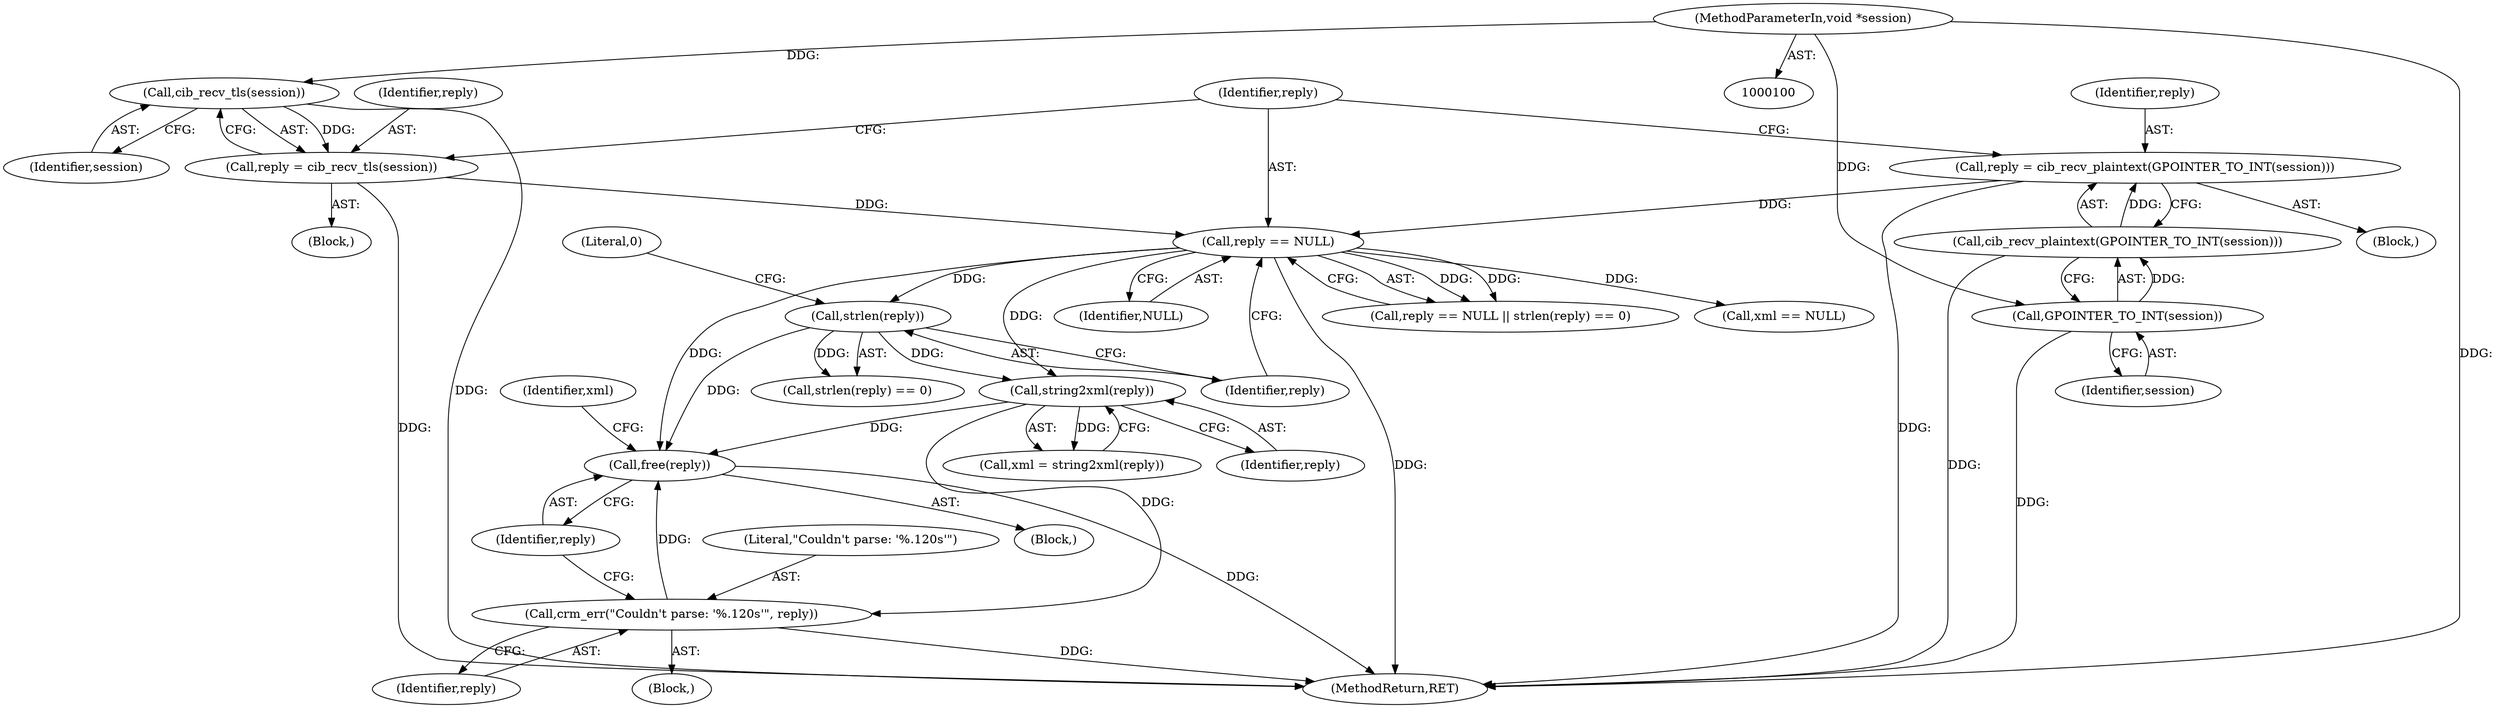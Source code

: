 digraph "1_pacemaker_564f7cc2a51dcd2f28ab12a13394f31be5aa3c93_17@API" {
"1000152" [label="(Call,free(reply))"];
"1000149" [label="(Call,crm_err(\"Couldn't parse: '%.120s'\", reply))"];
"1000142" [label="(Call,string2xml(reply))"];
"1000128" [label="(Call,reply == NULL)"];
"1000121" [label="(Call,reply = cib_recv_plaintext(GPOINTER_TO_INT(session)))"];
"1000123" [label="(Call,cib_recv_plaintext(GPOINTER_TO_INT(session)))"];
"1000124" [label="(Call,GPOINTER_TO_INT(session))"];
"1000101" [label="(MethodParameterIn,void *session)"];
"1000115" [label="(Call,reply = cib_recv_tls(session))"];
"1000117" [label="(Call,cib_recv_tls(session))"];
"1000132" [label="(Call,strlen(reply))"];
"1000121" [label="(Call,reply = cib_recv_plaintext(GPOINTER_TO_INT(session)))"];
"1000153" [label="(Identifier,reply)"];
"1000151" [label="(Identifier,reply)"];
"1000124" [label="(Call,GPOINTER_TO_INT(session))"];
"1000148" [label="(Block,)"];
"1000114" [label="(Block,)"];
"1000145" [label="(Call,xml == NULL)"];
"1000132" [label="(Call,strlen(reply))"];
"1000130" [label="(Identifier,NULL)"];
"1000103" [label="(Block,)"];
"1000115" [label="(Call,reply = cib_recv_tls(session))"];
"1000140" [label="(Call,xml = string2xml(reply))"];
"1000122" [label="(Identifier,reply)"];
"1000129" [label="(Identifier,reply)"];
"1000116" [label="(Identifier,reply)"];
"1000131" [label="(Call,strlen(reply) == 0)"];
"1000101" [label="(MethodParameterIn,void *session)"];
"1000118" [label="(Identifier,session)"];
"1000150" [label="(Literal,\"Couldn't parse: '%.120s'\")"];
"1000156" [label="(MethodReturn,RET)"];
"1000133" [label="(Identifier,reply)"];
"1000149" [label="(Call,crm_err(\"Couldn't parse: '%.120s'\", reply))"];
"1000120" [label="(Block,)"];
"1000142" [label="(Call,string2xml(reply))"];
"1000117" [label="(Call,cib_recv_tls(session))"];
"1000127" [label="(Call,reply == NULL || strlen(reply) == 0)"];
"1000155" [label="(Identifier,xml)"];
"1000123" [label="(Call,cib_recv_plaintext(GPOINTER_TO_INT(session)))"];
"1000152" [label="(Call,free(reply))"];
"1000143" [label="(Identifier,reply)"];
"1000125" [label="(Identifier,session)"];
"1000128" [label="(Call,reply == NULL)"];
"1000134" [label="(Literal,0)"];
"1000152" -> "1000103"  [label="AST: "];
"1000152" -> "1000153"  [label="CFG: "];
"1000153" -> "1000152"  [label="AST: "];
"1000155" -> "1000152"  [label="CFG: "];
"1000152" -> "1000156"  [label="DDG: "];
"1000149" -> "1000152"  [label="DDG: "];
"1000128" -> "1000152"  [label="DDG: "];
"1000132" -> "1000152"  [label="DDG: "];
"1000142" -> "1000152"  [label="DDG: "];
"1000149" -> "1000148"  [label="AST: "];
"1000149" -> "1000151"  [label="CFG: "];
"1000150" -> "1000149"  [label="AST: "];
"1000151" -> "1000149"  [label="AST: "];
"1000153" -> "1000149"  [label="CFG: "];
"1000149" -> "1000156"  [label="DDG: "];
"1000142" -> "1000149"  [label="DDG: "];
"1000142" -> "1000140"  [label="AST: "];
"1000142" -> "1000143"  [label="CFG: "];
"1000143" -> "1000142"  [label="AST: "];
"1000140" -> "1000142"  [label="CFG: "];
"1000142" -> "1000140"  [label="DDG: "];
"1000128" -> "1000142"  [label="DDG: "];
"1000132" -> "1000142"  [label="DDG: "];
"1000128" -> "1000127"  [label="AST: "];
"1000128" -> "1000130"  [label="CFG: "];
"1000129" -> "1000128"  [label="AST: "];
"1000130" -> "1000128"  [label="AST: "];
"1000133" -> "1000128"  [label="CFG: "];
"1000127" -> "1000128"  [label="CFG: "];
"1000128" -> "1000156"  [label="DDG: "];
"1000128" -> "1000127"  [label="DDG: "];
"1000128" -> "1000127"  [label="DDG: "];
"1000121" -> "1000128"  [label="DDG: "];
"1000115" -> "1000128"  [label="DDG: "];
"1000128" -> "1000132"  [label="DDG: "];
"1000128" -> "1000145"  [label="DDG: "];
"1000121" -> "1000120"  [label="AST: "];
"1000121" -> "1000123"  [label="CFG: "];
"1000122" -> "1000121"  [label="AST: "];
"1000123" -> "1000121"  [label="AST: "];
"1000129" -> "1000121"  [label="CFG: "];
"1000121" -> "1000156"  [label="DDG: "];
"1000123" -> "1000121"  [label="DDG: "];
"1000123" -> "1000124"  [label="CFG: "];
"1000124" -> "1000123"  [label="AST: "];
"1000123" -> "1000156"  [label="DDG: "];
"1000124" -> "1000123"  [label="DDG: "];
"1000124" -> "1000125"  [label="CFG: "];
"1000125" -> "1000124"  [label="AST: "];
"1000124" -> "1000156"  [label="DDG: "];
"1000101" -> "1000124"  [label="DDG: "];
"1000101" -> "1000100"  [label="AST: "];
"1000101" -> "1000156"  [label="DDG: "];
"1000101" -> "1000117"  [label="DDG: "];
"1000115" -> "1000114"  [label="AST: "];
"1000115" -> "1000117"  [label="CFG: "];
"1000116" -> "1000115"  [label="AST: "];
"1000117" -> "1000115"  [label="AST: "];
"1000129" -> "1000115"  [label="CFG: "];
"1000115" -> "1000156"  [label="DDG: "];
"1000117" -> "1000115"  [label="DDG: "];
"1000117" -> "1000118"  [label="CFG: "];
"1000118" -> "1000117"  [label="AST: "];
"1000117" -> "1000156"  [label="DDG: "];
"1000132" -> "1000131"  [label="AST: "];
"1000132" -> "1000133"  [label="CFG: "];
"1000133" -> "1000132"  [label="AST: "];
"1000134" -> "1000132"  [label="CFG: "];
"1000132" -> "1000131"  [label="DDG: "];
}
